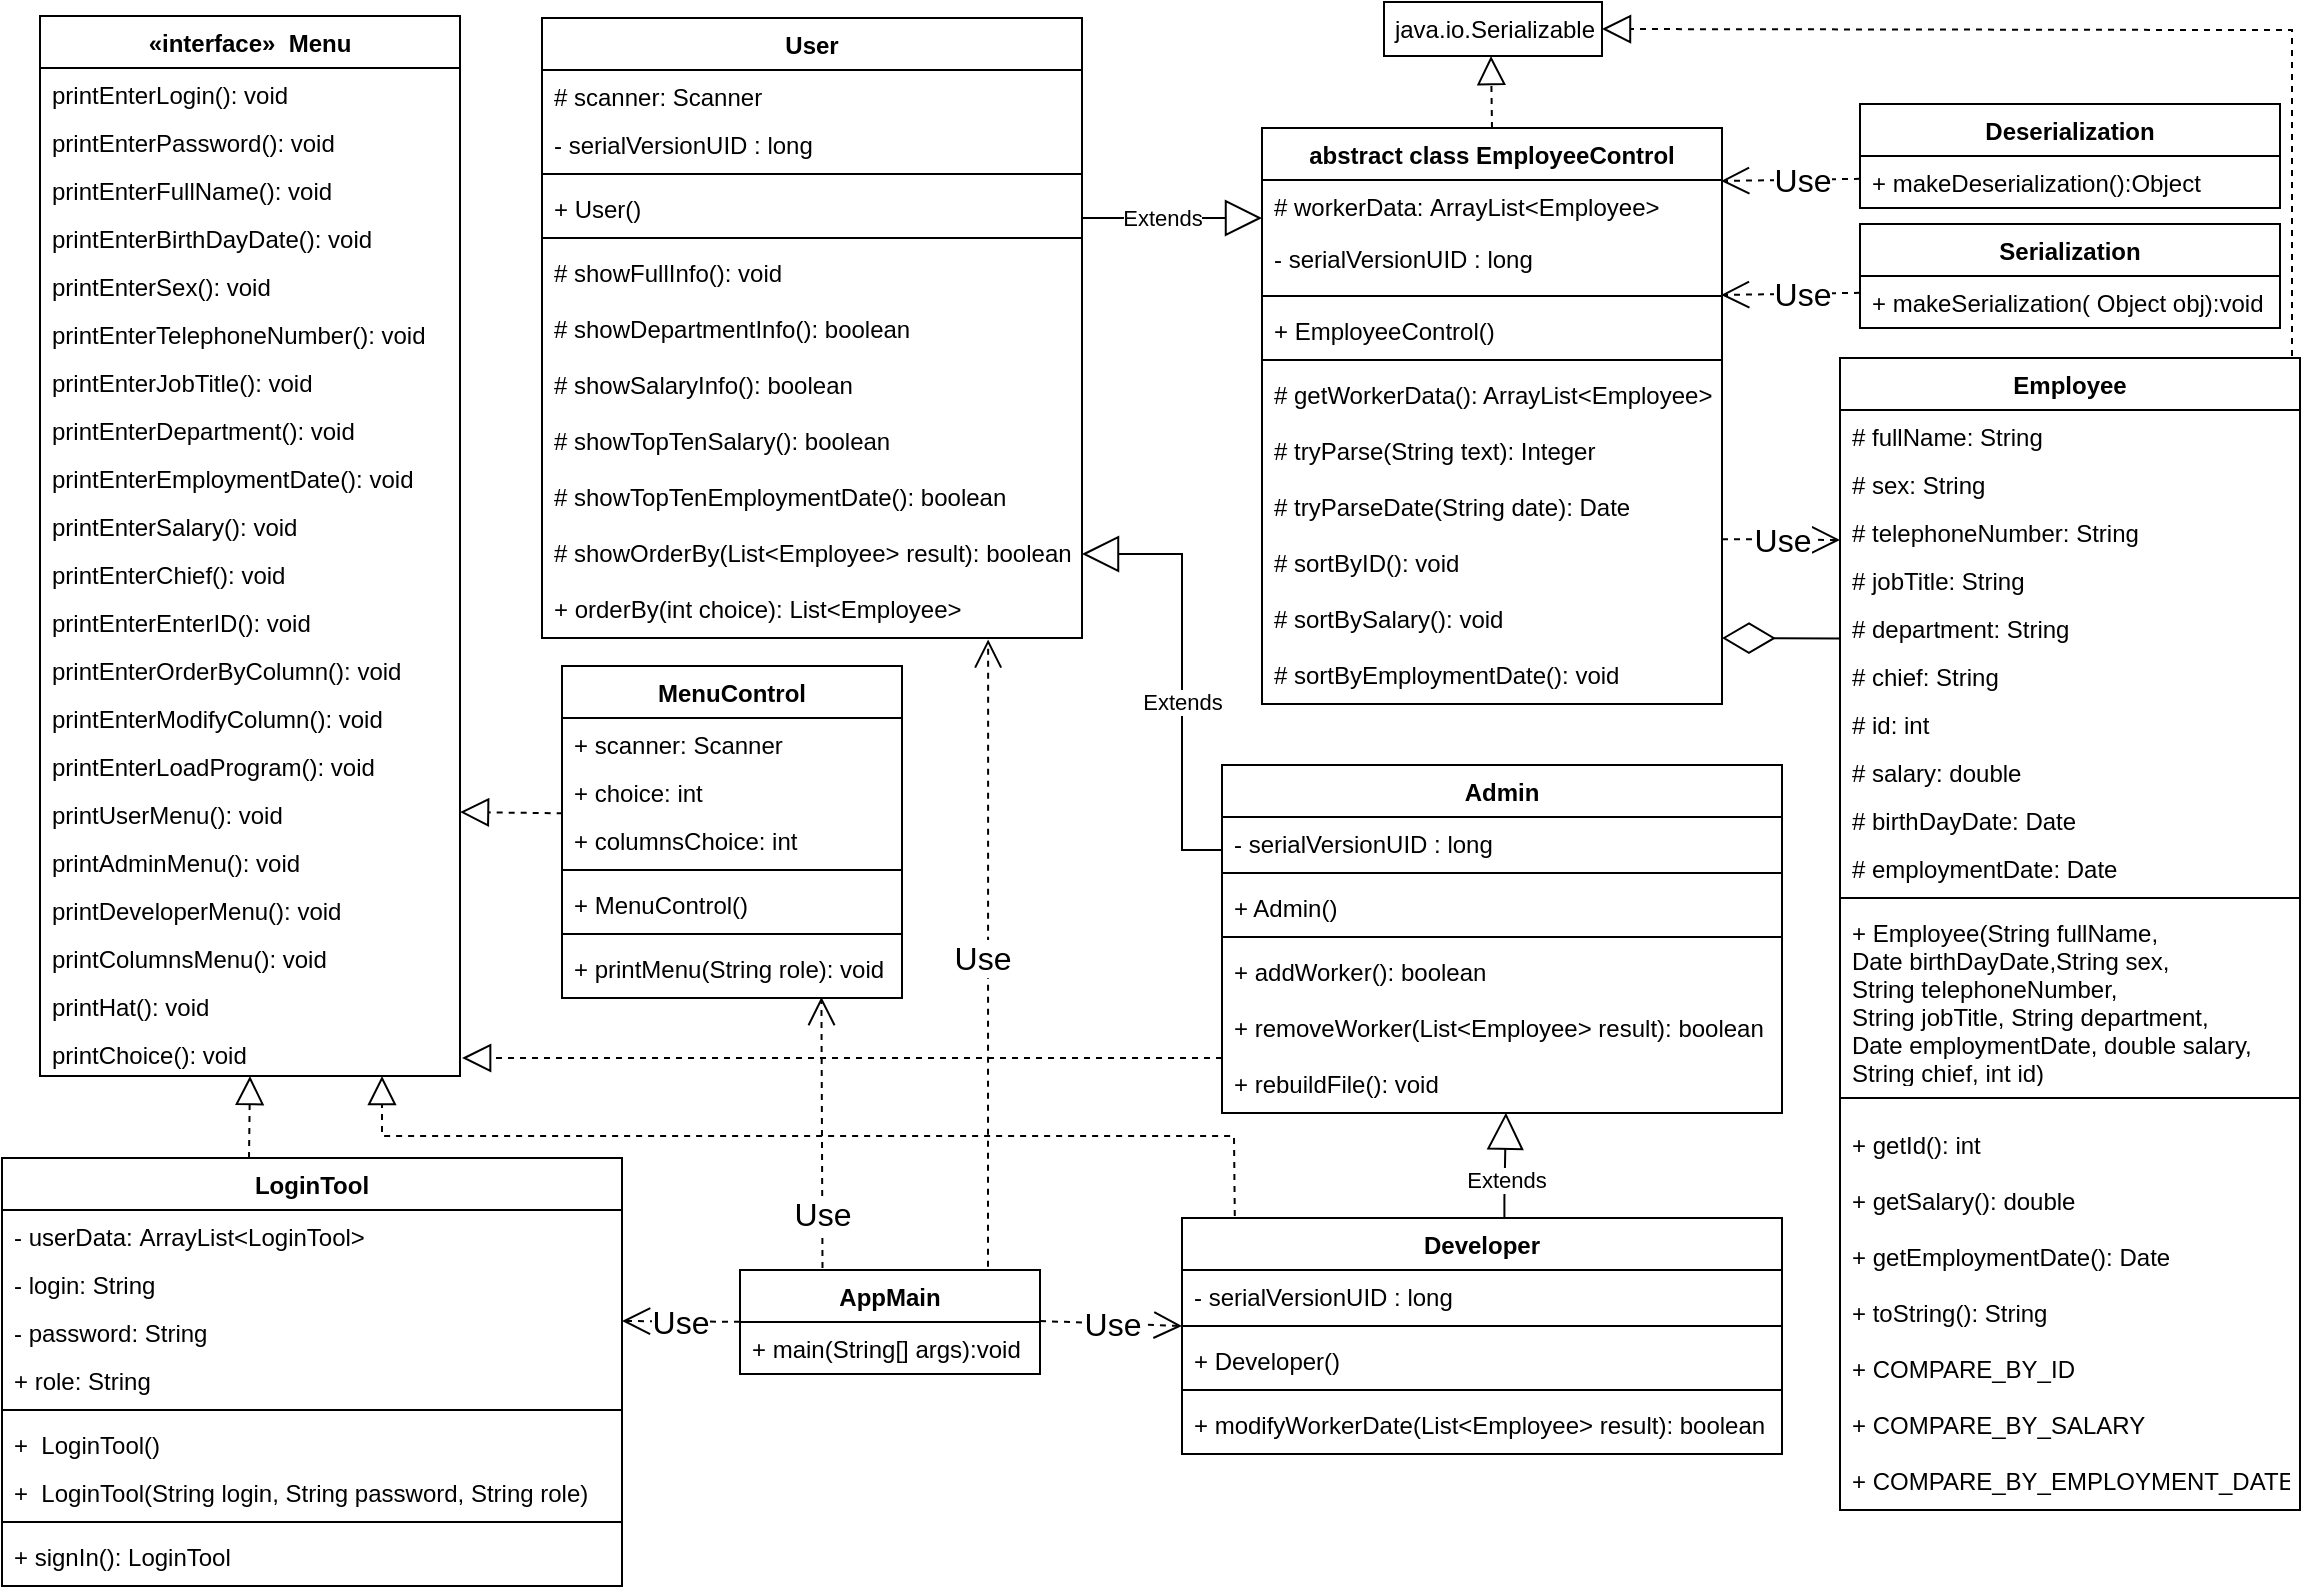<mxfile version="19.0.3" type="device"><diagram id="hIfOsNzsRZahlkXUvmEd" name="Страница 1"><mxGraphModel dx="1278" dy="649" grid="1" gridSize="10" guides="1" tooltips="1" connect="1" arrows="1" fold="1" page="1" pageScale="1" pageWidth="1169" pageHeight="827" math="0" shadow="0"><root><mxCell id="0"/><mxCell id="1" parent="0"/><mxCell id="jr-omDIke2cbzPaWMWKt-40" value="«interface»  Menu" style="swimlane;fontStyle=1;align=center;verticalAlign=top;childLayout=stackLayout;horizontal=1;startSize=26;horizontalStack=0;resizeParent=1;resizeParentMax=0;resizeLast=0;collapsible=1;marginBottom=0;fontSize=12;" parent="1" vertex="1"><mxGeometry x="29" y="19" width="210" height="530" as="geometry"/></mxCell><mxCell id="jr-omDIke2cbzPaWMWKt-41" value="printEnterLogin(): void" style="text;strokeColor=none;fillColor=none;align=left;verticalAlign=top;spacingLeft=4;spacingRight=4;overflow=hidden;rotatable=0;points=[[0,0.5],[1,0.5]];portConstraint=eastwest;fontSize=12;" parent="jr-omDIke2cbzPaWMWKt-40" vertex="1"><mxGeometry y="26" width="210" height="24" as="geometry"/></mxCell><mxCell id="iVtybRf89MXcixjoNGPX-2" value="printEnterPassword(): void" style="text;strokeColor=none;fillColor=none;align=left;verticalAlign=top;spacingLeft=4;spacingRight=4;overflow=hidden;rotatable=0;points=[[0,0.5],[1,0.5]];portConstraint=eastwest;fontSize=12;" parent="jr-omDIke2cbzPaWMWKt-40" vertex="1"><mxGeometry y="50" width="210" height="24" as="geometry"/></mxCell><mxCell id="iVtybRf89MXcixjoNGPX-3" value="printEnterFullName(): void" style="text;strokeColor=none;fillColor=none;align=left;verticalAlign=top;spacingLeft=4;spacingRight=4;overflow=hidden;rotatable=0;points=[[0,0.5],[1,0.5]];portConstraint=eastwest;fontSize=12;" parent="jr-omDIke2cbzPaWMWKt-40" vertex="1"><mxGeometry y="74" width="210" height="24" as="geometry"/></mxCell><mxCell id="iVtybRf89MXcixjoNGPX-4" value="printEnterBirthDayDate(): void" style="text;strokeColor=none;fillColor=none;align=left;verticalAlign=top;spacingLeft=4;spacingRight=4;overflow=hidden;rotatable=0;points=[[0,0.5],[1,0.5]];portConstraint=eastwest;fontSize=12;" parent="jr-omDIke2cbzPaWMWKt-40" vertex="1"><mxGeometry y="98" width="210" height="24" as="geometry"/></mxCell><mxCell id="iVtybRf89MXcixjoNGPX-5" value="printEnterSex(): void" style="text;strokeColor=none;fillColor=none;align=left;verticalAlign=top;spacingLeft=4;spacingRight=4;overflow=hidden;rotatable=0;points=[[0,0.5],[1,0.5]];portConstraint=eastwest;fontSize=12;" parent="jr-omDIke2cbzPaWMWKt-40" vertex="1"><mxGeometry y="122" width="210" height="24" as="geometry"/></mxCell><mxCell id="iVtybRf89MXcixjoNGPX-7" value="printEnterTelephoneNumber(): void" style="text;strokeColor=none;fillColor=none;align=left;verticalAlign=top;spacingLeft=4;spacingRight=4;overflow=hidden;rotatable=0;points=[[0,0.5],[1,0.5]];portConstraint=eastwest;fontSize=12;" parent="jr-omDIke2cbzPaWMWKt-40" vertex="1"><mxGeometry y="146" width="210" height="24" as="geometry"/></mxCell><mxCell id="iVtybRf89MXcixjoNGPX-6" value="printEnterJobTitle(): void" style="text;strokeColor=none;fillColor=none;align=left;verticalAlign=top;spacingLeft=4;spacingRight=4;overflow=hidden;rotatable=0;points=[[0,0.5],[1,0.5]];portConstraint=eastwest;fontSize=12;" parent="jr-omDIke2cbzPaWMWKt-40" vertex="1"><mxGeometry y="170" width="210" height="24" as="geometry"/></mxCell><mxCell id="iVtybRf89MXcixjoNGPX-8" value="printEnterDepartment(): void" style="text;strokeColor=none;fillColor=none;align=left;verticalAlign=top;spacingLeft=4;spacingRight=4;overflow=hidden;rotatable=0;points=[[0,0.5],[1,0.5]];portConstraint=eastwest;fontSize=12;" parent="jr-omDIke2cbzPaWMWKt-40" vertex="1"><mxGeometry y="194" width="210" height="24" as="geometry"/></mxCell><mxCell id="iVtybRf89MXcixjoNGPX-9" value="printEnterEmploymentDate(): void" style="text;strokeColor=none;fillColor=none;align=left;verticalAlign=top;spacingLeft=4;spacingRight=4;overflow=hidden;rotatable=0;points=[[0,0.5],[1,0.5]];portConstraint=eastwest;fontSize=12;" parent="jr-omDIke2cbzPaWMWKt-40" vertex="1"><mxGeometry y="218" width="210" height="24" as="geometry"/></mxCell><mxCell id="iVtybRf89MXcixjoNGPX-10" value="printEnterSalary(): void" style="text;strokeColor=none;fillColor=none;align=left;verticalAlign=top;spacingLeft=4;spacingRight=4;overflow=hidden;rotatable=0;points=[[0,0.5],[1,0.5]];portConstraint=eastwest;fontSize=12;" parent="jr-omDIke2cbzPaWMWKt-40" vertex="1"><mxGeometry y="242" width="210" height="24" as="geometry"/></mxCell><mxCell id="iVtybRf89MXcixjoNGPX-11" value="printEnterChief(): void" style="text;strokeColor=none;fillColor=none;align=left;verticalAlign=top;spacingLeft=4;spacingRight=4;overflow=hidden;rotatable=0;points=[[0,0.5],[1,0.5]];portConstraint=eastwest;fontSize=12;" parent="jr-omDIke2cbzPaWMWKt-40" vertex="1"><mxGeometry y="266" width="210" height="24" as="geometry"/></mxCell><mxCell id="iVtybRf89MXcixjoNGPX-12" value="printEnterEnterID(): void" style="text;strokeColor=none;fillColor=none;align=left;verticalAlign=top;spacingLeft=4;spacingRight=4;overflow=hidden;rotatable=0;points=[[0,0.5],[1,0.5]];portConstraint=eastwest;fontSize=12;" parent="jr-omDIke2cbzPaWMWKt-40" vertex="1"><mxGeometry y="290" width="210" height="24" as="geometry"/></mxCell><mxCell id="iVtybRf89MXcixjoNGPX-13" value="printEnterOrderByColumn(): void" style="text;strokeColor=none;fillColor=none;align=left;verticalAlign=top;spacingLeft=4;spacingRight=4;overflow=hidden;rotatable=0;points=[[0,0.5],[1,0.5]];portConstraint=eastwest;fontSize=12;" parent="jr-omDIke2cbzPaWMWKt-40" vertex="1"><mxGeometry y="314" width="210" height="24" as="geometry"/></mxCell><mxCell id="iVtybRf89MXcixjoNGPX-14" value="printEnterModifyColumn(): void" style="text;strokeColor=none;fillColor=none;align=left;verticalAlign=top;spacingLeft=4;spacingRight=4;overflow=hidden;rotatable=0;points=[[0,0.5],[1,0.5]];portConstraint=eastwest;fontSize=12;" parent="jr-omDIke2cbzPaWMWKt-40" vertex="1"><mxGeometry y="338" width="210" height="24" as="geometry"/></mxCell><mxCell id="iVtybRf89MXcixjoNGPX-15" value="printEnterLoadProgram(): void" style="text;strokeColor=none;fillColor=none;align=left;verticalAlign=top;spacingLeft=4;spacingRight=4;overflow=hidden;rotatable=0;points=[[0,0.5],[1,0.5]];portConstraint=eastwest;fontSize=12;" parent="jr-omDIke2cbzPaWMWKt-40" vertex="1"><mxGeometry y="362" width="210" height="24" as="geometry"/></mxCell><mxCell id="iVtybRf89MXcixjoNGPX-19" value="printUserMenu(): void" style="text;strokeColor=none;fillColor=none;align=left;verticalAlign=top;spacingLeft=4;spacingRight=4;overflow=hidden;rotatable=0;points=[[0,0.5],[1,0.5]];portConstraint=eastwest;fontSize=12;" parent="jr-omDIke2cbzPaWMWKt-40" vertex="1"><mxGeometry y="386" width="210" height="24" as="geometry"/></mxCell><mxCell id="iVtybRf89MXcixjoNGPX-20" value="printAdminMenu(): void" style="text;strokeColor=none;fillColor=none;align=left;verticalAlign=top;spacingLeft=4;spacingRight=4;overflow=hidden;rotatable=0;points=[[0,0.5],[1,0.5]];portConstraint=eastwest;fontSize=12;" parent="jr-omDIke2cbzPaWMWKt-40" vertex="1"><mxGeometry y="410" width="210" height="24" as="geometry"/></mxCell><mxCell id="iVtybRf89MXcixjoNGPX-21" value="printDeveloperMenu(): void" style="text;strokeColor=none;fillColor=none;align=left;verticalAlign=top;spacingLeft=4;spacingRight=4;overflow=hidden;rotatable=0;points=[[0,0.5],[1,0.5]];portConstraint=eastwest;fontSize=12;" parent="jr-omDIke2cbzPaWMWKt-40" vertex="1"><mxGeometry y="434" width="210" height="24" as="geometry"/></mxCell><mxCell id="iVtybRf89MXcixjoNGPX-22" value="printColumnsMenu(): void" style="text;strokeColor=none;fillColor=none;align=left;verticalAlign=top;spacingLeft=4;spacingRight=4;overflow=hidden;rotatable=0;points=[[0,0.5],[1,0.5]];portConstraint=eastwest;fontSize=12;" parent="jr-omDIke2cbzPaWMWKt-40" vertex="1"><mxGeometry y="458" width="210" height="24" as="geometry"/></mxCell><mxCell id="iVtybRf89MXcixjoNGPX-23" value="printHat(): void" style="text;strokeColor=none;fillColor=none;align=left;verticalAlign=top;spacingLeft=4;spacingRight=4;overflow=hidden;rotatable=0;points=[[0,0.5],[1,0.5]];portConstraint=eastwest;fontSize=12;" parent="jr-omDIke2cbzPaWMWKt-40" vertex="1"><mxGeometry y="482" width="210" height="24" as="geometry"/></mxCell><mxCell id="iVtybRf89MXcixjoNGPX-24" value="printChoice(): void" style="text;strokeColor=none;fillColor=none;align=left;verticalAlign=top;spacingLeft=4;spacingRight=4;overflow=hidden;rotatable=0;points=[[0,0.5],[1,0.5]];portConstraint=eastwest;fontSize=12;" parent="jr-omDIke2cbzPaWMWKt-40" vertex="1"><mxGeometry y="506" width="210" height="24" as="geometry"/></mxCell><mxCell id="iVtybRf89MXcixjoNGPX-25" value="MenuControl" style="swimlane;fontStyle=1;align=center;verticalAlign=top;childLayout=stackLayout;horizontal=1;startSize=26;horizontalStack=0;resizeParent=1;resizeParentMax=0;resizeLast=0;collapsible=1;marginBottom=0;" parent="1" vertex="1"><mxGeometry x="290" y="344" width="170" height="166" as="geometry"/></mxCell><mxCell id="iVtybRf89MXcixjoNGPX-26" value="+ scanner: Scanner" style="text;strokeColor=none;fillColor=none;align=left;verticalAlign=top;spacingLeft=4;spacingRight=4;overflow=hidden;rotatable=0;points=[[0,0.5],[1,0.5]];portConstraint=eastwest;" parent="iVtybRf89MXcixjoNGPX-25" vertex="1"><mxGeometry y="26" width="170" height="24" as="geometry"/></mxCell><mxCell id="iVtybRf89MXcixjoNGPX-31" value="+ choice: int" style="text;strokeColor=none;fillColor=none;align=left;verticalAlign=top;spacingLeft=4;spacingRight=4;overflow=hidden;rotatable=0;points=[[0,0.5],[1,0.5]];portConstraint=eastwest;" parent="iVtybRf89MXcixjoNGPX-25" vertex="1"><mxGeometry y="50" width="170" height="24" as="geometry"/></mxCell><mxCell id="iVtybRf89MXcixjoNGPX-32" value="+ columnsChoice: int" style="text;strokeColor=none;fillColor=none;align=left;verticalAlign=top;spacingLeft=4;spacingRight=4;overflow=hidden;rotatable=0;points=[[0,0.5],[1,0.5]];portConstraint=eastwest;" parent="iVtybRf89MXcixjoNGPX-25" vertex="1"><mxGeometry y="74" width="170" height="24" as="geometry"/></mxCell><mxCell id="iVtybRf89MXcixjoNGPX-27" value="" style="line;strokeWidth=1;fillColor=none;align=left;verticalAlign=middle;spacingTop=-1;spacingLeft=3;spacingRight=3;rotatable=0;labelPosition=right;points=[];portConstraint=eastwest;" parent="iVtybRf89MXcixjoNGPX-25" vertex="1"><mxGeometry y="98" width="170" height="8" as="geometry"/></mxCell><mxCell id="iVtybRf89MXcixjoNGPX-28" value="+ MenuControl()" style="text;strokeColor=none;fillColor=none;align=left;verticalAlign=top;spacingLeft=4;spacingRight=4;overflow=hidden;rotatable=0;points=[[0,0.5],[1,0.5]];portConstraint=eastwest;" parent="iVtybRf89MXcixjoNGPX-25" vertex="1"><mxGeometry y="106" width="170" height="24" as="geometry"/></mxCell><mxCell id="iVtybRf89MXcixjoNGPX-29" value="" style="line;strokeWidth=1;fillColor=none;align=left;verticalAlign=middle;spacingTop=-1;spacingLeft=3;spacingRight=3;rotatable=0;labelPosition=right;points=[];portConstraint=eastwest;" parent="iVtybRf89MXcixjoNGPX-25" vertex="1"><mxGeometry y="130" width="170" height="8" as="geometry"/></mxCell><mxCell id="iVtybRf89MXcixjoNGPX-30" value="+ printMenu(String role): void" style="text;strokeColor=none;fillColor=none;align=left;verticalAlign=top;spacingLeft=4;spacingRight=4;overflow=hidden;rotatable=0;points=[[0,0.5],[1,0.5]];portConstraint=eastwest;" parent="iVtybRf89MXcixjoNGPX-25" vertex="1"><mxGeometry y="138" width="170" height="28" as="geometry"/></mxCell><mxCell id="iVtybRf89MXcixjoNGPX-33" value="" style="endArrow=block;dashed=1;endFill=0;endSize=12;html=1;rounded=0;targetPerimeterSpacing=0;exitX=0.002;exitY=0.986;exitDx=0;exitDy=0;exitPerimeter=0;entryX=1;entryY=0.5;entryDx=0;entryDy=0;" parent="1" source="iVtybRf89MXcixjoNGPX-31" target="iVtybRf89MXcixjoNGPX-19" edge="1"><mxGeometry width="160" relative="1" as="geometry"><mxPoint x="320" y="92" as="sourcePoint"/><mxPoint x="240" y="434" as="targetPoint"/></mxGeometry></mxCell><mxCell id="iVtybRf89MXcixjoNGPX-49" value="java.io.Serializable" style="html=1;" parent="1" vertex="1"><mxGeometry x="701" y="12" width="109" height="27" as="geometry"/></mxCell><mxCell id="LDhLi7o98GCHkakK4ERM-1" value="User" style="swimlane;fontStyle=1;align=center;verticalAlign=top;childLayout=stackLayout;horizontal=1;startSize=26;horizontalStack=0;resizeParent=1;resizeParentMax=0;resizeLast=0;collapsible=1;marginBottom=0;" parent="1" vertex="1"><mxGeometry x="280" y="20" width="270" height="310" as="geometry"/></mxCell><mxCell id="LDhLi7o98GCHkakK4ERM-2" value="# scanner: Scanner" style="text;strokeColor=none;fillColor=none;align=left;verticalAlign=top;spacingLeft=4;spacingRight=4;overflow=hidden;rotatable=0;points=[[0,0.5],[1,0.5]];portConstraint=eastwest;" parent="LDhLi7o98GCHkakK4ERM-1" vertex="1"><mxGeometry y="26" width="270" height="24" as="geometry"/></mxCell><mxCell id="LDhLi7o98GCHkakK4ERM-3" value="- serialVersionUID : long" style="text;strokeColor=none;fillColor=none;align=left;verticalAlign=top;spacingLeft=4;spacingRight=4;overflow=hidden;rotatable=0;points=[[0,0.5],[1,0.5]];portConstraint=eastwest;" parent="LDhLi7o98GCHkakK4ERM-1" vertex="1"><mxGeometry y="50" width="270" height="24" as="geometry"/></mxCell><mxCell id="LDhLi7o98GCHkakK4ERM-5" value="" style="line;strokeWidth=1;fillColor=none;align=left;verticalAlign=middle;spacingTop=-1;spacingLeft=3;spacingRight=3;rotatable=0;labelPosition=right;points=[];portConstraint=eastwest;" parent="LDhLi7o98GCHkakK4ERM-1" vertex="1"><mxGeometry y="74" width="270" height="8" as="geometry"/></mxCell><mxCell id="LDhLi7o98GCHkakK4ERM-6" value="+ User()" style="text;strokeColor=none;fillColor=none;align=left;verticalAlign=top;spacingLeft=4;spacingRight=4;overflow=hidden;rotatable=0;points=[[0,0.5],[1,0.5]];portConstraint=eastwest;" parent="LDhLi7o98GCHkakK4ERM-1" vertex="1"><mxGeometry y="82" width="270" height="24" as="geometry"/></mxCell><mxCell id="LDhLi7o98GCHkakK4ERM-7" value="" style="line;strokeWidth=1;fillColor=none;align=left;verticalAlign=middle;spacingTop=-1;spacingLeft=3;spacingRight=3;rotatable=0;labelPosition=right;points=[];portConstraint=eastwest;" parent="LDhLi7o98GCHkakK4ERM-1" vertex="1"><mxGeometry y="106" width="270" height="8" as="geometry"/></mxCell><mxCell id="LDhLi7o98GCHkakK4ERM-8" value="# showFullInfo(): void" style="text;strokeColor=none;fillColor=none;align=left;verticalAlign=top;spacingLeft=4;spacingRight=4;overflow=hidden;rotatable=0;points=[[0,0.5],[1,0.5]];portConstraint=eastwest;" parent="LDhLi7o98GCHkakK4ERM-1" vertex="1"><mxGeometry y="114" width="270" height="28" as="geometry"/></mxCell><mxCell id="LDhLi7o98GCHkakK4ERM-12" value="# showDepartmentInfo(): boolean" style="text;strokeColor=none;fillColor=none;align=left;verticalAlign=top;spacingLeft=4;spacingRight=4;overflow=hidden;rotatable=0;points=[[0,0.5],[1,0.5]];portConstraint=eastwest;" parent="LDhLi7o98GCHkakK4ERM-1" vertex="1"><mxGeometry y="142" width="270" height="28" as="geometry"/></mxCell><mxCell id="LDhLi7o98GCHkakK4ERM-13" value="# showSalaryInfo(): boolean" style="text;strokeColor=none;fillColor=none;align=left;verticalAlign=top;spacingLeft=4;spacingRight=4;overflow=hidden;rotatable=0;points=[[0,0.5],[1,0.5]];portConstraint=eastwest;" parent="LDhLi7o98GCHkakK4ERM-1" vertex="1"><mxGeometry y="170" width="270" height="28" as="geometry"/></mxCell><mxCell id="LDhLi7o98GCHkakK4ERM-14" value="# showTopTenSalary(): boolean" style="text;strokeColor=none;fillColor=none;align=left;verticalAlign=top;spacingLeft=4;spacingRight=4;overflow=hidden;rotatable=0;points=[[0,0.5],[1,0.5]];portConstraint=eastwest;" parent="LDhLi7o98GCHkakK4ERM-1" vertex="1"><mxGeometry y="198" width="270" height="28" as="geometry"/></mxCell><mxCell id="LDhLi7o98GCHkakK4ERM-15" value="# showTopTenEmploymentDate(): boolean" style="text;strokeColor=none;fillColor=none;align=left;verticalAlign=top;spacingLeft=4;spacingRight=4;overflow=hidden;rotatable=0;points=[[0,0.5],[1,0.5]];portConstraint=eastwest;" parent="LDhLi7o98GCHkakK4ERM-1" vertex="1"><mxGeometry y="226" width="270" height="28" as="geometry"/></mxCell><mxCell id="LDhLi7o98GCHkakK4ERM-16" value="# showOrderBy(List&lt;Employee&gt; result): boolean" style="text;strokeColor=none;fillColor=none;align=left;verticalAlign=top;spacingLeft=4;spacingRight=4;overflow=hidden;rotatable=0;points=[[0,0.5],[1,0.5]];portConstraint=eastwest;" parent="LDhLi7o98GCHkakK4ERM-1" vertex="1"><mxGeometry y="254" width="270" height="28" as="geometry"/></mxCell><mxCell id="LDhLi7o98GCHkakK4ERM-17" value="+ orderBy(int choice): List&lt;Employee&gt;" style="text;strokeColor=none;fillColor=none;align=left;verticalAlign=top;spacingLeft=4;spacingRight=4;overflow=hidden;rotatable=0;points=[[0,0.5],[1,0.5]];portConstraint=eastwest;" parent="LDhLi7o98GCHkakK4ERM-1" vertex="1"><mxGeometry y="282" width="270" height="28" as="geometry"/></mxCell><mxCell id="LDhLi7o98GCHkakK4ERM-18" value="Admin" style="swimlane;fontStyle=1;align=center;verticalAlign=top;childLayout=stackLayout;horizontal=1;startSize=26;horizontalStack=0;resizeParent=1;resizeParentMax=0;resizeLast=0;collapsible=1;marginBottom=0;" parent="1" vertex="1"><mxGeometry x="620" y="393.5" width="280" height="174" as="geometry"/></mxCell><mxCell id="LDhLi7o98GCHkakK4ERM-20" value="- serialVersionUID : long" style="text;strokeColor=none;fillColor=none;align=left;verticalAlign=top;spacingLeft=4;spacingRight=4;overflow=hidden;rotatable=0;points=[[0,0.5],[1,0.5]];portConstraint=eastwest;" parent="LDhLi7o98GCHkakK4ERM-18" vertex="1"><mxGeometry y="26" width="280" height="24" as="geometry"/></mxCell><mxCell id="LDhLi7o98GCHkakK4ERM-21" value="" style="line;strokeWidth=1;fillColor=none;align=left;verticalAlign=middle;spacingTop=-1;spacingLeft=3;spacingRight=3;rotatable=0;labelPosition=right;points=[];portConstraint=eastwest;" parent="LDhLi7o98GCHkakK4ERM-18" vertex="1"><mxGeometry y="50" width="280" height="8" as="geometry"/></mxCell><mxCell id="LDhLi7o98GCHkakK4ERM-22" value="+ Admin()" style="text;strokeColor=none;fillColor=none;align=left;verticalAlign=top;spacingLeft=4;spacingRight=4;overflow=hidden;rotatable=0;points=[[0,0.5],[1,0.5]];portConstraint=eastwest;" parent="LDhLi7o98GCHkakK4ERM-18" vertex="1"><mxGeometry y="58" width="280" height="24" as="geometry"/></mxCell><mxCell id="LDhLi7o98GCHkakK4ERM-23" value="" style="line;strokeWidth=1;fillColor=none;align=left;verticalAlign=middle;spacingTop=-1;spacingLeft=3;spacingRight=3;rotatable=0;labelPosition=right;points=[];portConstraint=eastwest;" parent="LDhLi7o98GCHkakK4ERM-18" vertex="1"><mxGeometry y="82" width="280" height="8" as="geometry"/></mxCell><mxCell id="LDhLi7o98GCHkakK4ERM-25" value="+ addWorker(): boolean" style="text;strokeColor=none;fillColor=none;align=left;verticalAlign=top;spacingLeft=4;spacingRight=4;overflow=hidden;rotatable=0;points=[[0,0.5],[1,0.5]];portConstraint=eastwest;" parent="LDhLi7o98GCHkakK4ERM-18" vertex="1"><mxGeometry y="90" width="280" height="28" as="geometry"/></mxCell><mxCell id="LDhLi7o98GCHkakK4ERM-26" value="+ removeWorker(List&lt;Employee&gt; result): boolean" style="text;strokeColor=none;fillColor=none;align=left;verticalAlign=top;spacingLeft=4;spacingRight=4;overflow=hidden;rotatable=0;points=[[0,0.5],[1,0.5]];portConstraint=eastwest;" parent="LDhLi7o98GCHkakK4ERM-18" vertex="1"><mxGeometry y="118" width="280" height="28" as="geometry"/></mxCell><mxCell id="LDhLi7o98GCHkakK4ERM-27" value="+ rebuildFile(): void" style="text;strokeColor=none;fillColor=none;align=left;verticalAlign=top;spacingLeft=4;spacingRight=4;overflow=hidden;rotatable=0;points=[[0,0.5],[1,0.5]];portConstraint=eastwest;" parent="LDhLi7o98GCHkakK4ERM-18" vertex="1"><mxGeometry y="146" width="280" height="28" as="geometry"/></mxCell><mxCell id="nB8VYqjmDPamdcMBsR0n-10" value="Employee" style="swimlane;fontStyle=1;align=center;verticalAlign=top;childLayout=stackLayout;horizontal=1;startSize=26;horizontalStack=0;resizeParent=1;resizeParentMax=0;resizeLast=0;collapsible=1;marginBottom=0;" parent="1" vertex="1"><mxGeometry x="929" y="190" width="230" height="576" as="geometry"/></mxCell><mxCell id="nB8VYqjmDPamdcMBsR0n-11" value="# fullName: String" style="text;strokeColor=none;fillColor=none;align=left;verticalAlign=top;spacingLeft=4;spacingRight=4;overflow=hidden;rotatable=0;points=[[0,0.5],[1,0.5]];portConstraint=eastwest;" parent="nB8VYqjmDPamdcMBsR0n-10" vertex="1"><mxGeometry y="26" width="230" height="24" as="geometry"/></mxCell><mxCell id="nB8VYqjmDPamdcMBsR0n-23" value="# sex: String" style="text;strokeColor=none;fillColor=none;align=left;verticalAlign=top;spacingLeft=4;spacingRight=4;overflow=hidden;rotatable=0;points=[[0,0.5],[1,0.5]];portConstraint=eastwest;" parent="nB8VYqjmDPamdcMBsR0n-10" vertex="1"><mxGeometry y="50" width="230" height="24" as="geometry"/></mxCell><mxCell id="nB8VYqjmDPamdcMBsR0n-24" value="# telephoneNumber: String" style="text;strokeColor=none;fillColor=none;align=left;verticalAlign=top;spacingLeft=4;spacingRight=4;overflow=hidden;rotatable=0;points=[[0,0.5],[1,0.5]];portConstraint=eastwest;" parent="nB8VYqjmDPamdcMBsR0n-10" vertex="1"><mxGeometry y="74" width="230" height="24" as="geometry"/></mxCell><mxCell id="nB8VYqjmDPamdcMBsR0n-25" value="# jobTitle: String" style="text;strokeColor=none;fillColor=none;align=left;verticalAlign=top;spacingLeft=4;spacingRight=4;overflow=hidden;rotatable=0;points=[[0,0.5],[1,0.5]];portConstraint=eastwest;" parent="nB8VYqjmDPamdcMBsR0n-10" vertex="1"><mxGeometry y="98" width="230" height="24" as="geometry"/></mxCell><mxCell id="nB8VYqjmDPamdcMBsR0n-26" value="# department: String" style="text;strokeColor=none;fillColor=none;align=left;verticalAlign=top;spacingLeft=4;spacingRight=4;overflow=hidden;rotatable=0;points=[[0,0.5],[1,0.5]];portConstraint=eastwest;" parent="nB8VYqjmDPamdcMBsR0n-10" vertex="1"><mxGeometry y="122" width="230" height="24" as="geometry"/></mxCell><mxCell id="nB8VYqjmDPamdcMBsR0n-27" value="# chief: String" style="text;strokeColor=none;fillColor=none;align=left;verticalAlign=top;spacingLeft=4;spacingRight=4;overflow=hidden;rotatable=0;points=[[0,0.5],[1,0.5]];portConstraint=eastwest;" parent="nB8VYqjmDPamdcMBsR0n-10" vertex="1"><mxGeometry y="146" width="230" height="24" as="geometry"/></mxCell><mxCell id="nB8VYqjmDPamdcMBsR0n-28" value="# id: int" style="text;strokeColor=none;fillColor=none;align=left;verticalAlign=top;spacingLeft=4;spacingRight=4;overflow=hidden;rotatable=0;points=[[0,0.5],[1,0.5]];portConstraint=eastwest;" parent="nB8VYqjmDPamdcMBsR0n-10" vertex="1"><mxGeometry y="170" width="230" height="24" as="geometry"/></mxCell><mxCell id="nB8VYqjmDPamdcMBsR0n-29" value="# salary: double" style="text;strokeColor=none;fillColor=none;align=left;verticalAlign=top;spacingLeft=4;spacingRight=4;overflow=hidden;rotatable=0;points=[[0,0.5],[1,0.5]];portConstraint=eastwest;" parent="nB8VYqjmDPamdcMBsR0n-10" vertex="1"><mxGeometry y="194" width="230" height="24" as="geometry"/></mxCell><mxCell id="nB8VYqjmDPamdcMBsR0n-30" value="# birthDayDate: Date" style="text;strokeColor=none;fillColor=none;align=left;verticalAlign=top;spacingLeft=4;spacingRight=4;overflow=hidden;rotatable=0;points=[[0,0.5],[1,0.5]];portConstraint=eastwest;" parent="nB8VYqjmDPamdcMBsR0n-10" vertex="1"><mxGeometry y="218" width="230" height="24" as="geometry"/></mxCell><mxCell id="nB8VYqjmDPamdcMBsR0n-31" value="# employmentDate: Date" style="text;strokeColor=none;fillColor=none;align=left;verticalAlign=top;spacingLeft=4;spacingRight=4;overflow=hidden;rotatable=0;points=[[0,0.5],[1,0.5]];portConstraint=eastwest;" parent="nB8VYqjmDPamdcMBsR0n-10" vertex="1"><mxGeometry y="242" width="230" height="24" as="geometry"/></mxCell><mxCell id="nB8VYqjmDPamdcMBsR0n-13" value="" style="line;strokeWidth=1;fillColor=none;align=left;verticalAlign=middle;spacingTop=-1;spacingLeft=3;spacingRight=3;rotatable=0;labelPosition=right;points=[];portConstraint=eastwest;" parent="nB8VYqjmDPamdcMBsR0n-10" vertex="1"><mxGeometry y="266" width="230" height="8" as="geometry"/></mxCell><mxCell id="nB8VYqjmDPamdcMBsR0n-14" value="+ Employee(String fullName, &#10;Date birthDayDate,String sex, &#10;String telephoneNumber,&#10;String jobTitle, String department,&#10;Date employmentDate, double salary,&#10;String chief, int id)" style="text;strokeColor=none;fillColor=none;align=left;verticalAlign=top;spacingLeft=4;spacingRight=4;overflow=hidden;rotatable=0;points=[[0,0.5],[1,0.5]];portConstraint=eastwest;" parent="nB8VYqjmDPamdcMBsR0n-10" vertex="1"><mxGeometry y="274" width="230" height="86" as="geometry"/></mxCell><mxCell id="nB8VYqjmDPamdcMBsR0n-15" value="" style="line;strokeWidth=1;fillColor=none;align=left;verticalAlign=middle;spacingTop=-1;spacingLeft=3;spacingRight=3;rotatable=0;labelPosition=right;points=[];portConstraint=eastwest;" parent="nB8VYqjmDPamdcMBsR0n-10" vertex="1"><mxGeometry y="360" width="230" height="20" as="geometry"/></mxCell><mxCell id="nB8VYqjmDPamdcMBsR0n-16" value="+ getId(): int" style="text;strokeColor=none;fillColor=none;align=left;verticalAlign=top;spacingLeft=4;spacingRight=4;overflow=hidden;rotatable=0;points=[[0,0.5],[1,0.5]];portConstraint=eastwest;" parent="nB8VYqjmDPamdcMBsR0n-10" vertex="1"><mxGeometry y="380" width="230" height="28" as="geometry"/></mxCell><mxCell id="nB8VYqjmDPamdcMBsR0n-32" value="+ getSalary(): double" style="text;strokeColor=none;fillColor=none;align=left;verticalAlign=top;spacingLeft=4;spacingRight=4;overflow=hidden;rotatable=0;points=[[0,0.5],[1,0.5]];portConstraint=eastwest;" parent="nB8VYqjmDPamdcMBsR0n-10" vertex="1"><mxGeometry y="408" width="230" height="28" as="geometry"/></mxCell><mxCell id="nB8VYqjmDPamdcMBsR0n-33" value="+ getEmploymentDate(): Date" style="text;strokeColor=none;fillColor=none;align=left;verticalAlign=top;spacingLeft=4;spacingRight=4;overflow=hidden;rotatable=0;points=[[0,0.5],[1,0.5]];portConstraint=eastwest;" parent="nB8VYqjmDPamdcMBsR0n-10" vertex="1"><mxGeometry y="436" width="230" height="28" as="geometry"/></mxCell><mxCell id="nB8VYqjmDPamdcMBsR0n-34" value="+ toString(): String" style="text;strokeColor=none;fillColor=none;align=left;verticalAlign=top;spacingLeft=4;spacingRight=4;overflow=hidden;rotatable=0;points=[[0,0.5],[1,0.5]];portConstraint=eastwest;" parent="nB8VYqjmDPamdcMBsR0n-10" vertex="1"><mxGeometry y="464" width="230" height="28" as="geometry"/></mxCell><mxCell id="nB8VYqjmDPamdcMBsR0n-35" value="+ COMPARE_BY_ID &#10;" style="text;strokeColor=none;fillColor=none;align=left;verticalAlign=top;spacingLeft=4;spacingRight=4;overflow=hidden;rotatable=0;points=[[0,0.5],[1,0.5]];portConstraint=eastwest;" parent="nB8VYqjmDPamdcMBsR0n-10" vertex="1"><mxGeometry y="492" width="230" height="28" as="geometry"/></mxCell><mxCell id="nB8VYqjmDPamdcMBsR0n-36" value="+ COMPARE_BY_SALARY" style="text;strokeColor=none;fillColor=none;align=left;verticalAlign=top;spacingLeft=4;spacingRight=4;overflow=hidden;rotatable=0;points=[[0,0.5],[1,0.5]];portConstraint=eastwest;" parent="nB8VYqjmDPamdcMBsR0n-10" vertex="1"><mxGeometry y="520" width="230" height="28" as="geometry"/></mxCell><mxCell id="nB8VYqjmDPamdcMBsR0n-37" value="+ COMPARE_BY_EMPLOYMENT_DATE" style="text;strokeColor=none;fillColor=none;align=left;verticalAlign=top;spacingLeft=4;spacingRight=4;overflow=hidden;rotatable=0;points=[[0,0.5],[1,0.5]];portConstraint=eastwest;" parent="nB8VYqjmDPamdcMBsR0n-10" vertex="1"><mxGeometry y="548" width="230" height="28" as="geometry"/></mxCell><mxCell id="nB8VYqjmDPamdcMBsR0n-38" value="" style="endArrow=block;dashed=1;endFill=0;endSize=12;html=1;rounded=0;targetPerimeterSpacing=0;entryX=1;entryY=0.5;entryDx=0;entryDy=0;" parent="1" target="iVtybRf89MXcixjoNGPX-49" edge="1"><mxGeometry width="160" relative="1" as="geometry"><mxPoint x="1155" y="189" as="sourcePoint"/><mxPoint x="1060" y="30" as="targetPoint"/><Array as="points"><mxPoint x="1155" y="189"/><mxPoint x="1155" y="89"/><mxPoint x="1155" y="26"/><mxPoint x="1120" y="26"/></Array></mxGeometry></mxCell><mxCell id="nB8VYqjmDPamdcMBsR0n-39" value="Deserialization" style="swimlane;fontStyle=1;childLayout=stackLayout;horizontal=1;startSize=26;fillColor=none;horizontalStack=0;resizeParent=1;resizeParentMax=0;resizeLast=0;collapsible=1;marginBottom=0;" parent="1" vertex="1"><mxGeometry x="939" y="63" width="210" height="52" as="geometry"/></mxCell><mxCell id="nB8VYqjmDPamdcMBsR0n-40" value="+ makeDeserialization():Object" style="text;strokeColor=none;fillColor=none;align=left;verticalAlign=top;spacingLeft=4;spacingRight=4;overflow=hidden;rotatable=0;points=[[0,0.5],[1,0.5]];portConstraint=eastwest;" parent="nB8VYqjmDPamdcMBsR0n-39" vertex="1"><mxGeometry y="26" width="210" height="26" as="geometry"/></mxCell><mxCell id="nB8VYqjmDPamdcMBsR0n-41" value="Serialization" style="swimlane;fontStyle=1;childLayout=stackLayout;horizontal=1;startSize=26;fillColor=none;horizontalStack=0;resizeParent=1;resizeParentMax=0;resizeLast=0;collapsible=1;marginBottom=0;" parent="1" vertex="1"><mxGeometry x="939" y="123" width="210" height="52" as="geometry"/></mxCell><mxCell id="nB8VYqjmDPamdcMBsR0n-42" value="+ makeSerialization( Object obj):void&#10;&#10;" style="text;strokeColor=none;fillColor=none;align=left;verticalAlign=top;spacingLeft=4;spacingRight=4;overflow=hidden;rotatable=0;points=[[0,0.5],[1,0.5]];portConstraint=eastwest;" parent="nB8VYqjmDPamdcMBsR0n-41" vertex="1"><mxGeometry y="26" width="210" height="26" as="geometry"/></mxCell><mxCell id="8j0WvKtnueWtx_cfeoV8-1" value="Use" style="endArrow=open;endSize=12;dashed=1;html=1;rounded=0;fontSize=16;exitX=1;exitY=0.274;exitDx=0;exitDy=0;exitPerimeter=0;" parent="1" edge="1"><mxGeometry x="0.017" width="160" relative="1" as="geometry"><mxPoint x="870" y="280.576" as="sourcePoint"/><mxPoint x="929" y="281" as="targetPoint"/><mxPoint as="offset"/></mxGeometry></mxCell><mxCell id="8j0WvKtnueWtx_cfeoV8-103" value="AppMain" style="swimlane;fontStyle=1;childLayout=stackLayout;horizontal=1;startSize=26;fillColor=none;horizontalStack=0;resizeParent=1;resizeParentMax=0;resizeLast=0;collapsible=1;marginBottom=0;" parent="1" vertex="1"><mxGeometry x="379" y="646" width="150" height="52" as="geometry"/></mxCell><mxCell id="8j0WvKtnueWtx_cfeoV8-104" value="+ main(String[] args):void&#10;&#10;" style="text;strokeColor=none;fillColor=none;align=left;verticalAlign=top;spacingLeft=4;spacingRight=4;overflow=hidden;rotatable=0;points=[[0,0.5],[1,0.5]];portConstraint=eastwest;" parent="8j0WvKtnueWtx_cfeoV8-103" vertex="1"><mxGeometry y="26" width="150" height="26" as="geometry"/></mxCell><mxCell id="8j0WvKtnueWtx_cfeoV8-177" value="abstract class EmployeeControl" style="swimlane;fontStyle=1;align=center;verticalAlign=top;childLayout=stackLayout;horizontal=1;startSize=26;horizontalStack=0;resizeParent=1;resizeParentMax=0;resizeLast=0;collapsible=1;marginBottom=0;" parent="1" vertex="1"><mxGeometry x="640" y="75" width="230" height="288" as="geometry"/></mxCell><mxCell id="8j0WvKtnueWtx_cfeoV8-178" value="# workerData: ArrayList&lt;Employee&gt;" style="text;strokeColor=none;fillColor=none;align=left;verticalAlign=top;spacingLeft=4;spacingRight=4;overflow=hidden;rotatable=0;points=[[0,0.5],[1,0.5]];portConstraint=eastwest;" parent="8j0WvKtnueWtx_cfeoV8-177" vertex="1"><mxGeometry y="26" width="230" height="26" as="geometry"/></mxCell><mxCell id="8j0WvKtnueWtx_cfeoV8-179" value="- serialVersionUID : long" style="text;strokeColor=none;fillColor=none;align=left;verticalAlign=top;spacingLeft=4;spacingRight=4;overflow=hidden;rotatable=0;points=[[0,0.5],[1,0.5]];portConstraint=eastwest;" parent="8j0WvKtnueWtx_cfeoV8-177" vertex="1"><mxGeometry y="52" width="230" height="28" as="geometry"/></mxCell><mxCell id="8j0WvKtnueWtx_cfeoV8-180" value="" style="line;strokeWidth=1;fillColor=none;align=left;verticalAlign=middle;spacingTop=-1;spacingLeft=3;spacingRight=3;rotatable=0;labelPosition=right;points=[];portConstraint=eastwest;" parent="8j0WvKtnueWtx_cfeoV8-177" vertex="1"><mxGeometry y="80" width="230" height="8" as="geometry"/></mxCell><mxCell id="8j0WvKtnueWtx_cfeoV8-181" value="+ EmployeeControl()" style="text;strokeColor=none;fillColor=none;align=left;verticalAlign=top;spacingLeft=4;spacingRight=4;overflow=hidden;rotatable=0;points=[[0,0.5],[1,0.5]];portConstraint=eastwest;" parent="8j0WvKtnueWtx_cfeoV8-177" vertex="1"><mxGeometry y="88" width="230" height="24" as="geometry"/></mxCell><mxCell id="8j0WvKtnueWtx_cfeoV8-182" value="" style="line;strokeWidth=1;fillColor=none;align=left;verticalAlign=middle;spacingTop=-1;spacingLeft=3;spacingRight=3;rotatable=0;labelPosition=right;points=[];portConstraint=eastwest;" parent="8j0WvKtnueWtx_cfeoV8-177" vertex="1"><mxGeometry y="112" width="230" height="8" as="geometry"/></mxCell><mxCell id="8j0WvKtnueWtx_cfeoV8-183" value="# getWorkerData(): ArrayList&lt;Employee&gt;" style="text;strokeColor=none;fillColor=none;align=left;verticalAlign=top;spacingLeft=4;spacingRight=4;overflow=hidden;rotatable=0;points=[[0,0.5],[1,0.5]];portConstraint=eastwest;" parent="8j0WvKtnueWtx_cfeoV8-177" vertex="1"><mxGeometry y="120" width="230" height="28" as="geometry"/></mxCell><mxCell id="8j0WvKtnueWtx_cfeoV8-184" value="# tryParse(String text): Integer" style="text;strokeColor=none;fillColor=none;align=left;verticalAlign=top;spacingLeft=4;spacingRight=4;overflow=hidden;rotatable=0;points=[[0,0.5],[1,0.5]];portConstraint=eastwest;" parent="8j0WvKtnueWtx_cfeoV8-177" vertex="1"><mxGeometry y="148" width="230" height="28" as="geometry"/></mxCell><mxCell id="8j0WvKtnueWtx_cfeoV8-185" value="# tryParseDate(String date): Date" style="text;strokeColor=none;fillColor=none;align=left;verticalAlign=top;spacingLeft=4;spacingRight=4;overflow=hidden;rotatable=0;points=[[0,0.5],[1,0.5]];portConstraint=eastwest;" parent="8j0WvKtnueWtx_cfeoV8-177" vertex="1"><mxGeometry y="176" width="230" height="28" as="geometry"/></mxCell><mxCell id="8j0WvKtnueWtx_cfeoV8-186" value="# sortByID(): void" style="text;strokeColor=none;fillColor=none;align=left;verticalAlign=top;spacingLeft=4;spacingRight=4;overflow=hidden;rotatable=0;points=[[0,0.5],[1,0.5]];portConstraint=eastwest;" parent="8j0WvKtnueWtx_cfeoV8-177" vertex="1"><mxGeometry y="204" width="230" height="28" as="geometry"/></mxCell><mxCell id="8j0WvKtnueWtx_cfeoV8-187" value="# sortBySalary(): void" style="text;strokeColor=none;fillColor=none;align=left;verticalAlign=top;spacingLeft=4;spacingRight=4;overflow=hidden;rotatable=0;points=[[0,0.5],[1,0.5]];portConstraint=eastwest;" parent="8j0WvKtnueWtx_cfeoV8-177" vertex="1"><mxGeometry y="232" width="230" height="28" as="geometry"/></mxCell><mxCell id="8j0WvKtnueWtx_cfeoV8-188" value="# sortByEmploymentDate(): void" style="text;strokeColor=none;fillColor=none;align=left;verticalAlign=top;spacingLeft=4;spacingRight=4;overflow=hidden;rotatable=0;points=[[0,0.5],[1,0.5]];portConstraint=eastwest;" parent="8j0WvKtnueWtx_cfeoV8-177" vertex="1"><mxGeometry y="260" width="230" height="28" as="geometry"/></mxCell><mxCell id="8j0WvKtnueWtx_cfeoV8-190" value="Developer" style="swimlane;fontStyle=1;align=center;verticalAlign=top;childLayout=stackLayout;horizontal=1;startSize=26;horizontalStack=0;resizeParent=1;resizeParentMax=0;resizeLast=0;collapsible=1;marginBottom=0;" parent="1" vertex="1"><mxGeometry x="600" y="620" width="300" height="118" as="geometry"/></mxCell><mxCell id="8j0WvKtnueWtx_cfeoV8-191" value="- serialVersionUID : long" style="text;strokeColor=none;fillColor=none;align=left;verticalAlign=top;spacingLeft=4;spacingRight=4;overflow=hidden;rotatable=0;points=[[0,0.5],[1,0.5]];portConstraint=eastwest;" parent="8j0WvKtnueWtx_cfeoV8-190" vertex="1"><mxGeometry y="26" width="300" height="24" as="geometry"/></mxCell><mxCell id="8j0WvKtnueWtx_cfeoV8-192" value="" style="line;strokeWidth=1;fillColor=none;align=left;verticalAlign=middle;spacingTop=-1;spacingLeft=3;spacingRight=3;rotatable=0;labelPosition=right;points=[];portConstraint=eastwest;" parent="8j0WvKtnueWtx_cfeoV8-190" vertex="1"><mxGeometry y="50" width="300" height="8" as="geometry"/></mxCell><mxCell id="8j0WvKtnueWtx_cfeoV8-193" value="+ Developer()" style="text;strokeColor=none;fillColor=none;align=left;verticalAlign=top;spacingLeft=4;spacingRight=4;overflow=hidden;rotatable=0;points=[[0,0.5],[1,0.5]];portConstraint=eastwest;" parent="8j0WvKtnueWtx_cfeoV8-190" vertex="1"><mxGeometry y="58" width="300" height="24" as="geometry"/></mxCell><mxCell id="8j0WvKtnueWtx_cfeoV8-194" value="" style="line;strokeWidth=1;fillColor=none;align=left;verticalAlign=middle;spacingTop=-1;spacingLeft=3;spacingRight=3;rotatable=0;labelPosition=right;points=[];portConstraint=eastwest;" parent="8j0WvKtnueWtx_cfeoV8-190" vertex="1"><mxGeometry y="82" width="300" height="8" as="geometry"/></mxCell><mxCell id="8j0WvKtnueWtx_cfeoV8-195" value="+ modifyWorkerDate(List&lt;Employee&gt; result): boolean" style="text;strokeColor=none;fillColor=none;align=left;verticalAlign=top;spacingLeft=4;spacingRight=4;overflow=hidden;rotatable=0;points=[[0,0.5],[1,0.5]];portConstraint=eastwest;" parent="8j0WvKtnueWtx_cfeoV8-190" vertex="1"><mxGeometry y="90" width="300" height="28" as="geometry"/></mxCell><mxCell id="8j0WvKtnueWtx_cfeoV8-196" value="Extends" style="endArrow=block;endSize=16;endFill=0;html=1;rounded=0;edgeStyle=orthogonalEdgeStyle;" parent="1" edge="1"><mxGeometry x="-0.111" width="160" relative="1" as="geometry"><mxPoint x="550" y="120" as="sourcePoint"/><mxPoint x="640" y="120" as="targetPoint"/><Array as="points"><mxPoint x="560" y="120"/></Array><mxPoint as="offset"/></mxGeometry></mxCell><mxCell id="8j0WvKtnueWtx_cfeoV8-197" value="" style="endArrow=block;dashed=1;endFill=0;endSize=12;html=1;rounded=0;targetPerimeterSpacing=0;entryX=1;entryY=0.5;entryDx=0;entryDy=0;exitX=0.5;exitY=0;exitDx=0;exitDy=0;" parent="1" source="8j0WvKtnueWtx_cfeoV8-177" edge="1"><mxGeometry width="160" relative="1" as="geometry"><mxPoint x="755" y="70" as="sourcePoint"/><mxPoint x="754.5" y="39" as="targetPoint"/></mxGeometry></mxCell><mxCell id="8j0WvKtnueWtx_cfeoV8-198" value="Extends" style="endArrow=block;endSize=16;endFill=0;html=1;rounded=0;edgeStyle=orthogonalEdgeStyle;entryX=1;entryY=0.5;entryDx=0;entryDy=0;exitX=0;exitY=0.5;exitDx=0;exitDy=0;" parent="1" source="LDhLi7o98GCHkakK4ERM-20" target="LDhLi7o98GCHkakK4ERM-16" edge="1"><mxGeometry x="-0.111" width="160" relative="1" as="geometry"><mxPoint x="610" y="436" as="sourcePoint"/><mxPoint x="550" y="436" as="targetPoint"/><Array as="points"><mxPoint x="620" y="436"/><mxPoint x="600" y="436"/><mxPoint x="600" y="288"/></Array><mxPoint as="offset"/></mxGeometry></mxCell><mxCell id="8j0WvKtnueWtx_cfeoV8-199" value="Extends" style="endArrow=block;endSize=16;endFill=0;html=1;rounded=0;edgeStyle=orthogonalEdgeStyle;exitX=0.164;exitY=-0.004;exitDx=0;exitDy=0;exitPerimeter=0;entryX=0.107;entryY=0.994;entryDx=0;entryDy=0;entryPerimeter=0;" parent="1" edge="1"><mxGeometry x="-0.29" width="160" relative="1" as="geometry"><mxPoint x="761.2" y="619.528" as="sourcePoint"/><mxPoint x="761.96" y="567.332" as="targetPoint"/><Array as="points"><mxPoint x="761" y="610"/></Array><mxPoint as="offset"/></mxGeometry></mxCell><mxCell id="8j0WvKtnueWtx_cfeoV8-200" value="" style="endArrow=block;dashed=1;endFill=0;endSize=12;html=1;rounded=0;targetPerimeterSpacing=0;exitX=0.088;exitY=-0.008;exitDx=0;exitDy=0;exitPerimeter=0;" parent="1" source="8j0WvKtnueWtx_cfeoV8-190" edge="1"><mxGeometry width="160" relative="1" as="geometry"><mxPoint x="620" y="579" as="sourcePoint"/><mxPoint x="200" y="549" as="targetPoint"/><Array as="points"><mxPoint x="626" y="579"/><mxPoint x="480" y="579"/><mxPoint x="200" y="579"/></Array></mxGeometry></mxCell><mxCell id="8j0WvKtnueWtx_cfeoV8-201" value="" style="endArrow=block;dashed=1;endFill=0;endSize=12;html=1;rounded=0;targetPerimeterSpacing=0;entryX=1.005;entryY=0.25;entryDx=0;entryDy=0;entryPerimeter=0;" parent="1" edge="1"><mxGeometry width="160" relative="1" as="geometry"><mxPoint x="620" y="540" as="sourcePoint"/><mxPoint x="240.05" y="540" as="targetPoint"/><Array as="points"><mxPoint x="540" y="540"/></Array></mxGeometry></mxCell><mxCell id="8j0WvKtnueWtx_cfeoV8-202" value="LoginTool" style="swimlane;fontStyle=1;align=center;verticalAlign=top;childLayout=stackLayout;horizontal=1;startSize=26;horizontalStack=0;resizeParent=1;resizeParentMax=0;resizeLast=0;collapsible=1;marginBottom=0;" parent="1" vertex="1"><mxGeometry x="10" y="590" width="310" height="214" as="geometry"/></mxCell><mxCell id="8j0WvKtnueWtx_cfeoV8-203" value="- userData: ArrayList&lt;LoginTool&gt;" style="text;strokeColor=none;fillColor=none;align=left;verticalAlign=top;spacingLeft=4;spacingRight=4;overflow=hidden;rotatable=0;points=[[0,0.5],[1,0.5]];portConstraint=eastwest;" parent="8j0WvKtnueWtx_cfeoV8-202" vertex="1"><mxGeometry y="26" width="310" height="24" as="geometry"/></mxCell><mxCell id="8j0WvKtnueWtx_cfeoV8-204" value="- login: String" style="text;strokeColor=none;fillColor=none;align=left;verticalAlign=top;spacingLeft=4;spacingRight=4;overflow=hidden;rotatable=0;points=[[0,0.5],[1,0.5]];portConstraint=eastwest;" parent="8j0WvKtnueWtx_cfeoV8-202" vertex="1"><mxGeometry y="50" width="310" height="24" as="geometry"/></mxCell><mxCell id="8j0WvKtnueWtx_cfeoV8-205" value="- password: String" style="text;strokeColor=none;fillColor=none;align=left;verticalAlign=top;spacingLeft=4;spacingRight=4;overflow=hidden;rotatable=0;points=[[0,0.5],[1,0.5]];portConstraint=eastwest;" parent="8j0WvKtnueWtx_cfeoV8-202" vertex="1"><mxGeometry y="74" width="310" height="24" as="geometry"/></mxCell><mxCell id="8j0WvKtnueWtx_cfeoV8-206" value="+ role: String" style="text;strokeColor=none;fillColor=none;align=left;verticalAlign=top;spacingLeft=4;spacingRight=4;overflow=hidden;rotatable=0;points=[[0,0.5],[1,0.5]];portConstraint=eastwest;" parent="8j0WvKtnueWtx_cfeoV8-202" vertex="1"><mxGeometry y="98" width="310" height="24" as="geometry"/></mxCell><mxCell id="8j0WvKtnueWtx_cfeoV8-207" value="" style="line;strokeWidth=1;fillColor=none;align=left;verticalAlign=middle;spacingTop=-1;spacingLeft=3;spacingRight=3;rotatable=0;labelPosition=right;points=[];portConstraint=eastwest;" parent="8j0WvKtnueWtx_cfeoV8-202" vertex="1"><mxGeometry y="122" width="310" height="8" as="geometry"/></mxCell><mxCell id="8j0WvKtnueWtx_cfeoV8-208" value="+  LoginTool()" style="text;strokeColor=none;fillColor=none;align=left;verticalAlign=top;spacingLeft=4;spacingRight=4;overflow=hidden;rotatable=0;points=[[0,0.5],[1,0.5]];portConstraint=eastwest;" parent="8j0WvKtnueWtx_cfeoV8-202" vertex="1"><mxGeometry y="130" width="310" height="24" as="geometry"/></mxCell><mxCell id="8j0WvKtnueWtx_cfeoV8-209" value="+  LoginTool(String login, String password, String role)" style="text;strokeColor=none;fillColor=none;align=left;verticalAlign=top;spacingLeft=4;spacingRight=4;overflow=hidden;rotatable=0;points=[[0,0.5],[1,0.5]];portConstraint=eastwest;" parent="8j0WvKtnueWtx_cfeoV8-202" vertex="1"><mxGeometry y="154" width="310" height="24" as="geometry"/></mxCell><mxCell id="8j0WvKtnueWtx_cfeoV8-210" value="" style="line;strokeWidth=1;fillColor=none;align=left;verticalAlign=middle;spacingTop=-1;spacingLeft=3;spacingRight=3;rotatable=0;labelPosition=right;points=[];portConstraint=eastwest;" parent="8j0WvKtnueWtx_cfeoV8-202" vertex="1"><mxGeometry y="178" width="310" height="8" as="geometry"/></mxCell><mxCell id="8j0WvKtnueWtx_cfeoV8-211" value="+ signIn(): LoginTool" style="text;strokeColor=none;fillColor=none;align=left;verticalAlign=top;spacingLeft=4;spacingRight=4;overflow=hidden;rotatable=0;points=[[0,0.5],[1,0.5]];portConstraint=eastwest;" parent="8j0WvKtnueWtx_cfeoV8-202" vertex="1"><mxGeometry y="186" width="310" height="28" as="geometry"/></mxCell><mxCell id="J43hk5VFQ8pL0YvMDPvf-1" value="Use" style="endArrow=open;endSize=12;dashed=1;html=1;rounded=0;fontSize=16;exitX=1;exitY=0.274;exitDx=0;exitDy=0;exitPerimeter=0;entryX=0.741;entryY=1.025;entryDx=0;entryDy=0;entryPerimeter=0;" parent="1" edge="1"><mxGeometry x="-0.016" y="3" width="160" relative="1" as="geometry"><mxPoint x="503" y="644.42" as="sourcePoint"/><mxPoint x="503.07" y="330.7" as="targetPoint"/><mxPoint as="offset"/></mxGeometry></mxCell><mxCell id="J43hk5VFQ8pL0YvMDPvf-2" value="Use" style="endArrow=open;endSize=12;dashed=1;html=1;rounded=0;fontSize=16;exitX=1;exitY=0.274;exitDx=0;exitDy=0;exitPerimeter=0;" parent="1" edge="1"><mxGeometry x="0.017" width="160" relative="1" as="geometry"><mxPoint x="379" y="671.92" as="sourcePoint"/><mxPoint x="320" y="671.496" as="targetPoint"/><mxPoint as="offset"/></mxGeometry></mxCell><mxCell id="J43hk5VFQ8pL0YvMDPvf-3" value="Use" style="endArrow=open;endSize=12;dashed=1;html=1;rounded=0;fontSize=16;exitX=1;exitY=0.274;exitDx=0;exitDy=0;exitPerimeter=0;entryX=0;entryY=1.167;entryDx=0;entryDy=0;entryPerimeter=0;" parent="1" target="8j0WvKtnueWtx_cfeoV8-191" edge="1"><mxGeometry x="0.017" width="160" relative="1" as="geometry"><mxPoint x="529" y="671.496" as="sourcePoint"/><mxPoint x="588" y="671.92" as="targetPoint"/><mxPoint as="offset"/></mxGeometry></mxCell><mxCell id="J43hk5VFQ8pL0YvMDPvf-4" value="Use" style="endArrow=open;endSize=12;dashed=1;html=1;rounded=0;fontSize=16;exitX=0.275;exitY=-0.02;exitDx=0;exitDy=0;exitPerimeter=0;entryX=0.763;entryY=0.982;entryDx=0;entryDy=0;entryPerimeter=0;" parent="1" source="8j0WvKtnueWtx_cfeoV8-103" target="iVtybRf89MXcixjoNGPX-30" edge="1"><mxGeometry x="-0.607" width="160" relative="1" as="geometry"><mxPoint x="420" y="642.0" as="sourcePoint"/><mxPoint x="420" y="526" as="targetPoint"/><mxPoint as="offset"/></mxGeometry></mxCell><mxCell id="J43hk5VFQ8pL0YvMDPvf-9" value="" style="endArrow=diamondThin;endFill=0;endSize=24;html=1;rounded=0;" parent="1" edge="1"><mxGeometry width="160" relative="1" as="geometry"><mxPoint x="929" y="330.24" as="sourcePoint"/><mxPoint x="870" y="330" as="targetPoint"/></mxGeometry></mxCell><mxCell id="J43hk5VFQ8pL0YvMDPvf-11" value="Use" style="endArrow=open;endSize=12;dashed=1;html=1;rounded=0;fontSize=16;exitX=1;exitY=0.274;exitDx=0;exitDy=0;exitPerimeter=0;entryX=0.998;entryY=0.092;entryDx=0;entryDy=0;entryPerimeter=0;" parent="1" target="8j0WvKtnueWtx_cfeoV8-177" edge="1"><mxGeometry x="-0.165" width="160" relative="1" as="geometry"><mxPoint x="939" y="100.42" as="sourcePoint"/><mxPoint x="880" y="99.996" as="targetPoint"/><mxPoint as="offset"/></mxGeometry></mxCell><mxCell id="J43hk5VFQ8pL0YvMDPvf-13" value="Use" style="endArrow=open;endSize=12;dashed=1;html=1;rounded=0;fontSize=16;exitX=1;exitY=0.274;exitDx=0;exitDy=0;exitPerimeter=0;entryX=0.998;entryY=0.092;entryDx=0;entryDy=0;entryPerimeter=0;" parent="1" edge="1"><mxGeometry x="-0.165" width="160" relative="1" as="geometry"><mxPoint x="939" y="157.42" as="sourcePoint"/><mxPoint x="869.54" y="158.496" as="targetPoint"/><mxPoint as="offset"/></mxGeometry></mxCell><mxCell id="2HkMU1NtE3vHhFiw7hxv-1" value="" style="endArrow=block;dashed=1;endFill=0;endSize=12;html=1;rounded=0;targetPerimeterSpacing=0;entryX=0.5;entryY=1;entryDx=0;entryDy=0;" parent="1" target="jr-omDIke2cbzPaWMWKt-40" edge="1"><mxGeometry width="160" relative="1" as="geometry"><mxPoint x="133.5" y="590" as="sourcePoint"/><mxPoint x="133.5" y="558" as="targetPoint"/></mxGeometry></mxCell></root></mxGraphModel></diagram></mxfile>